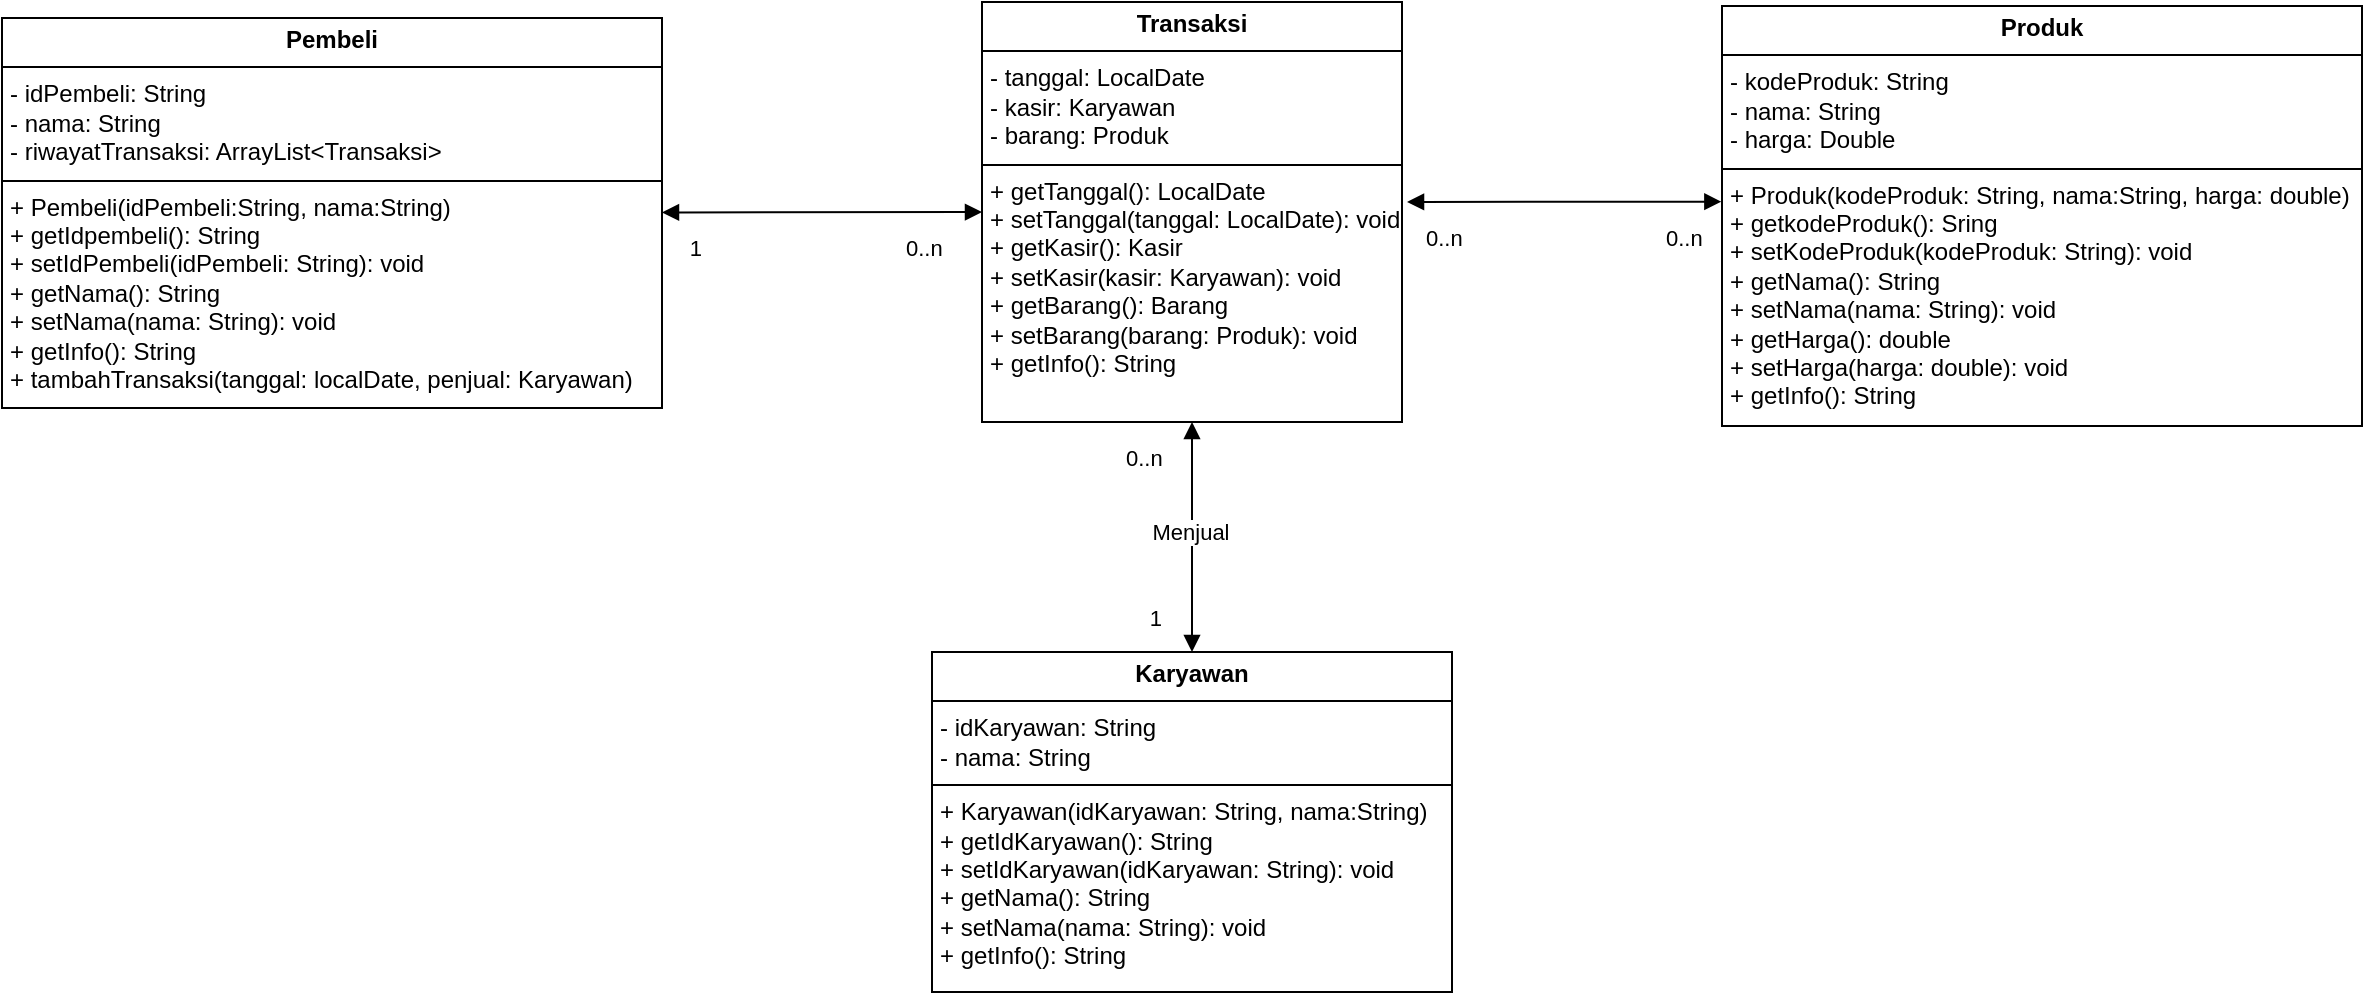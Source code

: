 <mxfile version="23.1.5" type="github">
  <diagram name="Page-1" id="gQCjyKjPl1Kee8Gpmc2Q">
    <mxGraphModel dx="1947" dy="520" grid="1" gridSize="10" guides="1" tooltips="1" connect="1" arrows="1" fold="1" page="1" pageScale="1" pageWidth="827" pageHeight="1169" math="0" shadow="0">
      <root>
        <mxCell id="0" />
        <mxCell id="1" parent="0" />
        <mxCell id="pBXzaHD5TpJQIz0p4tSG-1" value="&lt;p style=&quot;margin:0px;margin-top:4px;text-align:center;&quot;&gt;&lt;b&gt;Pembeli&lt;/b&gt;&lt;/p&gt;&lt;hr style=&quot;border-style:solid;&quot; size=&quot;1&quot;&gt;&lt;p style=&quot;margin:0px;margin-left:4px;&quot;&gt;- idPembeli: String&lt;br&gt;&lt;/p&gt;&lt;p style=&quot;margin:0px;margin-left:4px;&quot;&gt;- nama: String&lt;/p&gt;&lt;p style=&quot;margin:0px;margin-left:4px;&quot;&gt;- riwayatTransaksi: ArrayList&amp;lt;Transaksi&amp;gt;&lt;/p&gt;&lt;hr style=&quot;border-style:solid;&quot; size=&quot;1&quot;&gt;&lt;p style=&quot;margin:0px;margin-left:4px;&quot;&gt;+ Pembeli(idPembeli:String, nama:String)&lt;/p&gt;&lt;p style=&quot;margin:0px;margin-left:4px;&quot;&gt;+ getIdpembeli(): String&lt;br&gt;&lt;/p&gt;&lt;p style=&quot;margin:0px;margin-left:4px;&quot;&gt;+ setIdPembeli(idPembeli: String): void&lt;/p&gt;&lt;p style=&quot;margin:0px;margin-left:4px;&quot;&gt;+ getNama(): String&lt;/p&gt;&lt;p style=&quot;margin:0px;margin-left:4px;&quot;&gt;+ setNama(nama: String): void&lt;/p&gt;&lt;p style=&quot;margin:0px;margin-left:4px;&quot;&gt;+ getInfo(): String&lt;/p&gt;&lt;p style=&quot;margin:0px;margin-left:4px;&quot;&gt;+ tambahTransaksi(tanggal: localDate, penjual: Karyawan)&lt;br&gt;&lt;/p&gt;" style="verticalAlign=top;align=left;overflow=fill;html=1;whiteSpace=wrap;" parent="1" vertex="1">
          <mxGeometry x="-50" y="203" width="330" height="195" as="geometry" />
        </mxCell>
        <mxCell id="pBXzaHD5TpJQIz0p4tSG-2" value="&lt;p style=&quot;margin:0px;margin-top:4px;text-align:center;&quot;&gt;&lt;b&gt;Transaksi&lt;/b&gt;&lt;/p&gt;&lt;hr style=&quot;border-style:solid;&quot; size=&quot;1&quot;&gt;&lt;p style=&quot;margin:0px;margin-left:4px;&quot;&gt;- tanggal: LocalDate&lt;/p&gt;&lt;p style=&quot;margin:0px;margin-left:4px;&quot;&gt;- kasir: Karyawan&lt;/p&gt;&lt;p style=&quot;margin:0px;margin-left:4px;&quot;&gt;- barang: Produk&lt;br&gt;&lt;/p&gt;&lt;hr style=&quot;border-style:solid;&quot; size=&quot;1&quot;&gt;&lt;p style=&quot;margin:0px;margin-left:4px;&quot;&gt;+ getTanggal(): LocalDate&lt;/p&gt;&lt;p style=&quot;margin:0px;margin-left:4px;&quot;&gt;+ setTanggal(tanggal: LocalDate): void&lt;/p&gt;&lt;p style=&quot;margin:0px;margin-left:4px;&quot;&gt;+ getKasir(): Kasir&lt;/p&gt;&lt;p style=&quot;margin:0px;margin-left:4px;&quot;&gt;+ setKasir(kasir: Karyawan): void&lt;/p&gt;&lt;p style=&quot;margin:0px;margin-left:4px;&quot;&gt;+ getBarang(): Barang&lt;/p&gt;&lt;p style=&quot;margin:0px;margin-left:4px;&quot;&gt;+ setBarang(barang: Produk): void&lt;/p&gt;&lt;p style=&quot;margin:0px;margin-left:4px;&quot;&gt;+ getInfo(): String&lt;/p&gt;" style="verticalAlign=top;align=left;overflow=fill;html=1;whiteSpace=wrap;" parent="1" vertex="1">
          <mxGeometry x="440" y="195" width="210" height="210" as="geometry" />
        </mxCell>
        <mxCell id="pBXzaHD5TpJQIz0p4tSG-3" value="&lt;p style=&quot;margin:0px;margin-top:4px;text-align:center;&quot;&gt;&lt;b&gt;Karyawan&lt;/b&gt;&lt;/p&gt;&lt;hr style=&quot;border-style:solid;&quot; size=&quot;1&quot;&gt;&lt;p style=&quot;margin:0px;margin-left:4px;&quot;&gt;- idKaryawan: String&lt;br&gt;&lt;/p&gt;&lt;p style=&quot;margin:0px;margin-left:4px;&quot;&gt;- nama: String&lt;/p&gt;&lt;hr style=&quot;border-style:solid;&quot; size=&quot;1&quot;&gt;&lt;p style=&quot;margin:0px;margin-left:4px;&quot;&gt;+ Karyawan(idKaryawan: String, nama:String)&lt;/p&gt;&lt;p style=&quot;margin:0px;margin-left:4px;&quot;&gt;+ getIdKaryawan(): String&lt;br&gt;&lt;/p&gt;&lt;p style=&quot;margin:0px;margin-left:4px;&quot;&gt;+ setIdKaryawan(idKaryawan: String): void&lt;/p&gt;&lt;p style=&quot;margin:0px;margin-left:4px;&quot;&gt;+ getNama(): String&lt;/p&gt;&lt;p style=&quot;margin:0px;margin-left:4px;&quot;&gt;+ setNama(nama: String): void&lt;/p&gt;&lt;p style=&quot;margin:0px;margin-left:4px;&quot;&gt;+ getInfo(): String&lt;/p&gt;" style="verticalAlign=top;align=left;overflow=fill;html=1;whiteSpace=wrap;" parent="1" vertex="1">
          <mxGeometry x="415" y="520" width="260" height="170" as="geometry" />
        </mxCell>
        <mxCell id="pBXzaHD5TpJQIz0p4tSG-4" value="&lt;p style=&quot;margin:0px;margin-top:4px;text-align:center;&quot;&gt;&lt;b&gt;Produk&lt;/b&gt;&lt;/p&gt;&lt;hr size=&quot;1&quot; style=&quot;border-style:solid;&quot;&gt;&lt;p style=&quot;margin:0px;margin-left:4px;&quot;&gt;- kodeProduk: String&lt;/p&gt;&lt;p style=&quot;margin:0px;margin-left:4px;&quot;&gt;- nama: String&lt;/p&gt;&lt;p style=&quot;margin:0px;margin-left:4px;&quot;&gt;- harga: Double&lt;/p&gt;&lt;hr size=&quot;1&quot; style=&quot;border-style:solid;&quot;&gt;&lt;p style=&quot;margin:0px;margin-left:4px;&quot;&gt;+ Produk(kodeProduk: String, nama:String, harga: double)&lt;/p&gt;&lt;p style=&quot;margin:0px;margin-left:4px;&quot;&gt;+ getkodeProduk(): Sring&lt;/p&gt;&lt;p style=&quot;margin:0px;margin-left:4px;&quot;&gt;+ setKodeProduk(kodeProduk: String): void&lt;/p&gt;&lt;p style=&quot;margin:0px;margin-left:4px;&quot;&gt;+ getNama(): String&lt;/p&gt;&lt;p style=&quot;margin:0px;margin-left:4px;&quot;&gt;+ setNama(nama: String): void&lt;/p&gt;&lt;p style=&quot;margin:0px;margin-left:4px;&quot;&gt;+ getHarga(): double&lt;/p&gt;&lt;p style=&quot;margin:0px;margin-left:4px;&quot;&gt;+ setHarga(harga: double): void&lt;/p&gt;&lt;p style=&quot;margin:0px;margin-left:4px;&quot;&gt;+ getInfo(): String&lt;/p&gt;" style="verticalAlign=top;align=left;overflow=fill;html=1;whiteSpace=wrap;" parent="1" vertex="1">
          <mxGeometry x="810" y="197" width="320" height="210" as="geometry" />
        </mxCell>
        <mxCell id="pBXzaHD5TpJQIz0p4tSG-9" value="" style="endArrow=block;startArrow=block;endFill=1;startFill=1;html=1;rounded=0;entryX=0;entryY=0.5;entryDx=0;entryDy=0;curved=0;" parent="1" source="pBXzaHD5TpJQIz0p4tSG-1" target="pBXzaHD5TpJQIz0p4tSG-2" edge="1">
          <mxGeometry width="160" relative="1" as="geometry">
            <mxPoint x="280" y="304.78" as="sourcePoint" />
            <mxPoint x="440" y="304.78" as="targetPoint" />
          </mxGeometry>
        </mxCell>
        <mxCell id="pBXzaHD5TpJQIz0p4tSG-10" value="" style="endArrow=block;startArrow=block;endFill=1;startFill=1;html=1;rounded=0;entryX=-0.001;entryY=0.466;entryDx=0;entryDy=0;entryPerimeter=0;exitX=1.012;exitY=0.476;exitDx=0;exitDy=0;exitPerimeter=0;" parent="1" source="pBXzaHD5TpJQIz0p4tSG-2" target="pBXzaHD5TpJQIz0p4tSG-4" edge="1">
          <mxGeometry width="160" relative="1" as="geometry">
            <mxPoint x="690" y="290" as="sourcePoint" />
            <mxPoint x="810" y="304.38" as="targetPoint" />
          </mxGeometry>
        </mxCell>
        <mxCell id="pBXzaHD5TpJQIz0p4tSG-13" value="" style="endArrow=block;startArrow=block;endFill=1;startFill=1;html=1;rounded=0;entryX=0.5;entryY=1;entryDx=0;entryDy=0;exitX=0.5;exitY=0;exitDx=0;exitDy=0;" parent="1" source="pBXzaHD5TpJQIz0p4tSG-3" target="pBXzaHD5TpJQIz0p4tSG-2" edge="1">
          <mxGeometry width="160" relative="1" as="geometry">
            <mxPoint x="540" y="440" as="sourcePoint" />
            <mxPoint x="700" y="440" as="targetPoint" />
          </mxGeometry>
        </mxCell>
        <mxCell id="pBXzaHD5TpJQIz0p4tSG-16" value="Menjual" style="edgeLabel;html=1;align=center;verticalAlign=middle;resizable=0;points=[];" parent="pBXzaHD5TpJQIz0p4tSG-13" vertex="1" connectable="0">
          <mxGeometry x="0.049" y="1" relative="1" as="geometry">
            <mxPoint as="offset" />
          </mxGeometry>
        </mxCell>
        <mxCell id="pBXzaHD5TpJQIz0p4tSG-21" value="1" style="edgeLabel;resizable=0;html=1;align=right;verticalAlign=top;" parent="1" connectable="0" vertex="1">
          <mxGeometry x="300" y="305" as="geometry" />
        </mxCell>
        <mxCell id="pBXzaHD5TpJQIz0p4tSG-22" value="0..n" style="edgeLabel;resizable=0;html=1;align=left;verticalAlign=top;" parent="1" connectable="0" vertex="1">
          <mxGeometry x="400" y="305" as="geometry" />
        </mxCell>
        <mxCell id="pBXzaHD5TpJQIz0p4tSG-23" value="1" style="edgeLabel;resizable=0;html=1;align=right;verticalAlign=top;" parent="1" connectable="0" vertex="1">
          <mxGeometry x="530" y="490" as="geometry" />
        </mxCell>
        <mxCell id="pBXzaHD5TpJQIz0p4tSG-24" value="0..n" style="edgeLabel;resizable=0;html=1;align=left;verticalAlign=top;" parent="1" connectable="0" vertex="1">
          <mxGeometry x="510" y="410" as="geometry" />
        </mxCell>
        <mxCell id="pBXzaHD5TpJQIz0p4tSG-25" value="0..n" style="edgeLabel;resizable=0;html=1;align=left;verticalAlign=top;" parent="1" connectable="0" vertex="1">
          <mxGeometry x="660" y="300" as="geometry" />
        </mxCell>
        <mxCell id="pBXzaHD5TpJQIz0p4tSG-26" value="0..n" style="edgeLabel;resizable=0;html=1;align=left;verticalAlign=top;" parent="1" connectable="0" vertex="1">
          <mxGeometry x="780" y="300" as="geometry" />
        </mxCell>
      </root>
    </mxGraphModel>
  </diagram>
</mxfile>
